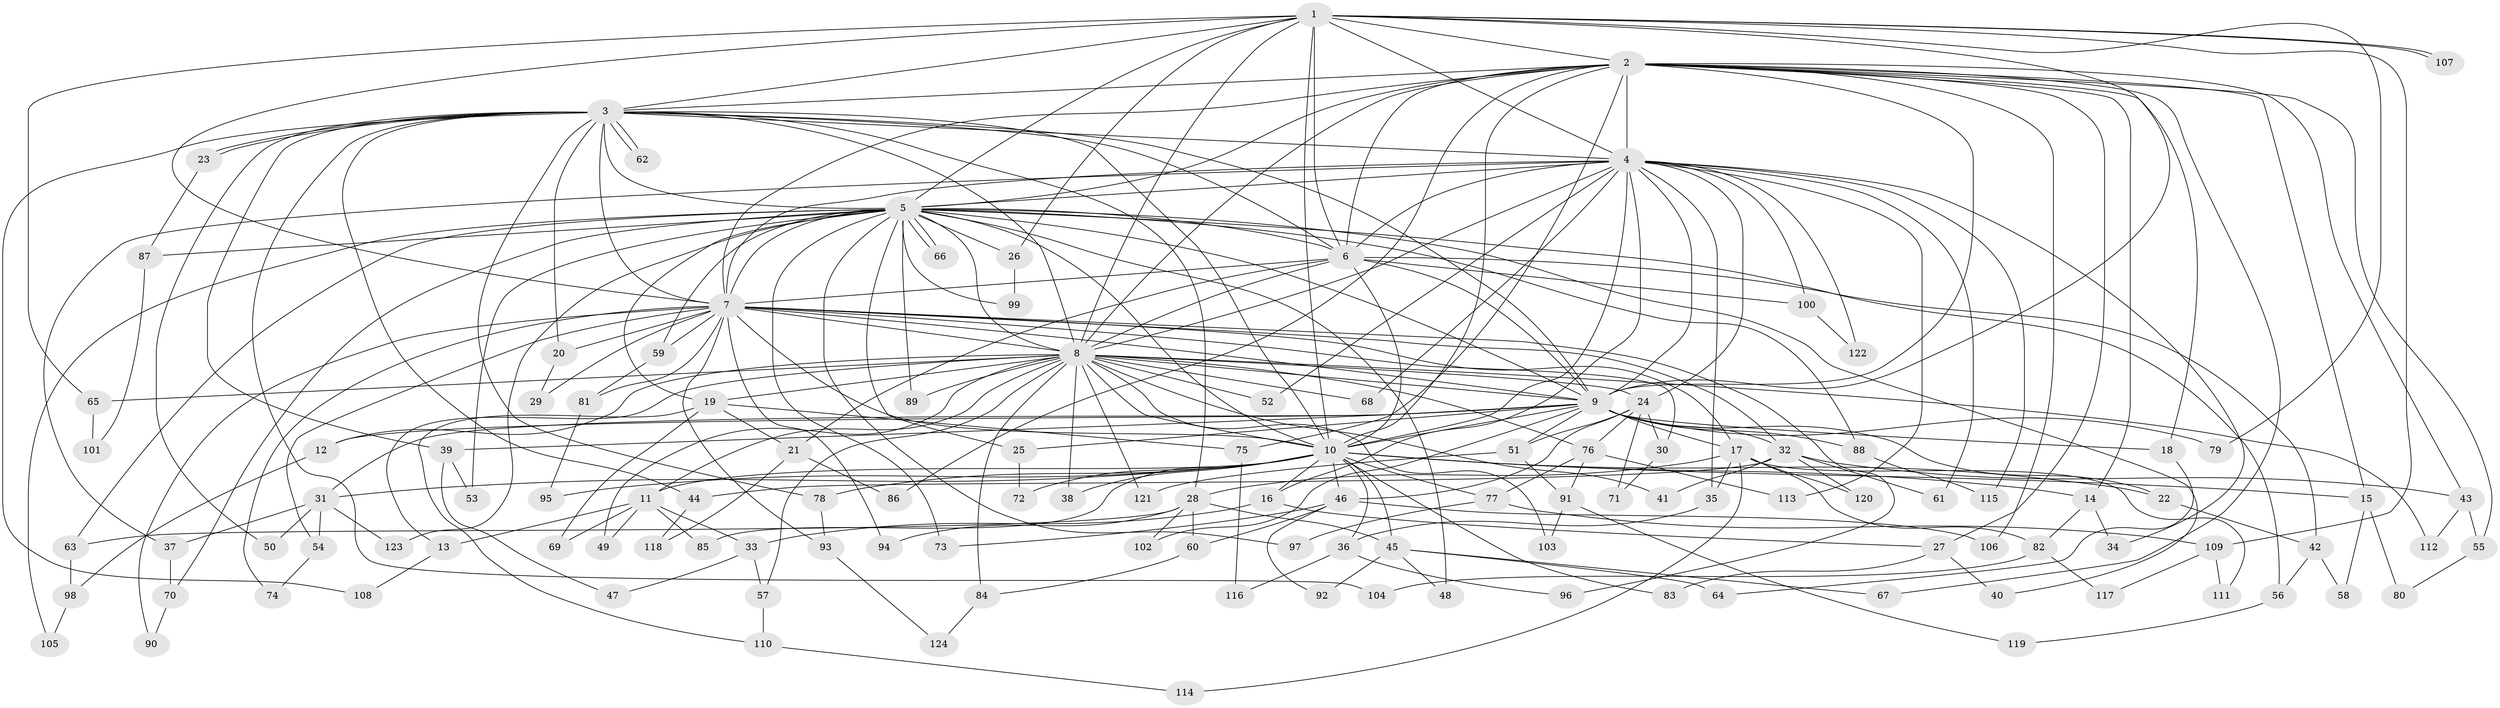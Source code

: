 // Generated by graph-tools (version 1.1) at 2025/10/02/27/25 16:10:58]
// undirected, 124 vertices, 273 edges
graph export_dot {
graph [start="1"]
  node [color=gray90,style=filled];
  1;
  2;
  3;
  4;
  5;
  6;
  7;
  8;
  9;
  10;
  11;
  12;
  13;
  14;
  15;
  16;
  17;
  18;
  19;
  20;
  21;
  22;
  23;
  24;
  25;
  26;
  27;
  28;
  29;
  30;
  31;
  32;
  33;
  34;
  35;
  36;
  37;
  38;
  39;
  40;
  41;
  42;
  43;
  44;
  45;
  46;
  47;
  48;
  49;
  50;
  51;
  52;
  53;
  54;
  55;
  56;
  57;
  58;
  59;
  60;
  61;
  62;
  63;
  64;
  65;
  66;
  67;
  68;
  69;
  70;
  71;
  72;
  73;
  74;
  75;
  76;
  77;
  78;
  79;
  80;
  81;
  82;
  83;
  84;
  85;
  86;
  87;
  88;
  89;
  90;
  91;
  92;
  93;
  94;
  95;
  96;
  97;
  98;
  99;
  100;
  101;
  102;
  103;
  104;
  105;
  106;
  107;
  108;
  109;
  110;
  111;
  112;
  113;
  114;
  115;
  116;
  117;
  118;
  119;
  120;
  121;
  122;
  123;
  124;
  1 -- 2;
  1 -- 3;
  1 -- 4;
  1 -- 5;
  1 -- 6;
  1 -- 7;
  1 -- 8;
  1 -- 9;
  1 -- 10;
  1 -- 26;
  1 -- 65;
  1 -- 79;
  1 -- 107;
  1 -- 107;
  1 -- 109;
  2 -- 3;
  2 -- 4;
  2 -- 5;
  2 -- 6;
  2 -- 7;
  2 -- 8;
  2 -- 9;
  2 -- 10;
  2 -- 14;
  2 -- 15;
  2 -- 18;
  2 -- 27;
  2 -- 43;
  2 -- 55;
  2 -- 67;
  2 -- 75;
  2 -- 86;
  2 -- 106;
  3 -- 4;
  3 -- 5;
  3 -- 6;
  3 -- 7;
  3 -- 8;
  3 -- 9;
  3 -- 10;
  3 -- 20;
  3 -- 23;
  3 -- 23;
  3 -- 28;
  3 -- 39;
  3 -- 44;
  3 -- 50;
  3 -- 62;
  3 -- 62;
  3 -- 78;
  3 -- 104;
  3 -- 108;
  4 -- 5;
  4 -- 6;
  4 -- 7;
  4 -- 8;
  4 -- 9;
  4 -- 10;
  4 -- 16;
  4 -- 24;
  4 -- 34;
  4 -- 35;
  4 -- 37;
  4 -- 52;
  4 -- 61;
  4 -- 68;
  4 -- 100;
  4 -- 113;
  4 -- 115;
  4 -- 122;
  5 -- 6;
  5 -- 7;
  5 -- 8;
  5 -- 9;
  5 -- 10;
  5 -- 19;
  5 -- 25;
  5 -- 26;
  5 -- 40;
  5 -- 48;
  5 -- 53;
  5 -- 56;
  5 -- 59;
  5 -- 63;
  5 -- 66;
  5 -- 66;
  5 -- 70;
  5 -- 73;
  5 -- 87;
  5 -- 88;
  5 -- 89;
  5 -- 97;
  5 -- 99;
  5 -- 105;
  5 -- 123;
  6 -- 7;
  6 -- 8;
  6 -- 9;
  6 -- 10;
  6 -- 21;
  6 -- 42;
  6 -- 100;
  7 -- 8;
  7 -- 9;
  7 -- 10;
  7 -- 17;
  7 -- 20;
  7 -- 29;
  7 -- 30;
  7 -- 32;
  7 -- 54;
  7 -- 59;
  7 -- 74;
  7 -- 81;
  7 -- 90;
  7 -- 93;
  7 -- 94;
  7 -- 96;
  8 -- 9;
  8 -- 10;
  8 -- 11;
  8 -- 12;
  8 -- 13;
  8 -- 19;
  8 -- 24;
  8 -- 38;
  8 -- 41;
  8 -- 49;
  8 -- 52;
  8 -- 57;
  8 -- 65;
  8 -- 68;
  8 -- 76;
  8 -- 84;
  8 -- 89;
  8 -- 103;
  8 -- 112;
  8 -- 121;
  9 -- 10;
  9 -- 12;
  9 -- 17;
  9 -- 18;
  9 -- 22;
  9 -- 25;
  9 -- 31;
  9 -- 32;
  9 -- 39;
  9 -- 51;
  9 -- 79;
  9 -- 88;
  9 -- 102;
  10 -- 11;
  10 -- 14;
  10 -- 15;
  10 -- 16;
  10 -- 22;
  10 -- 31;
  10 -- 36;
  10 -- 38;
  10 -- 45;
  10 -- 46;
  10 -- 72;
  10 -- 77;
  10 -- 78;
  10 -- 83;
  10 -- 85;
  10 -- 95;
  11 -- 13;
  11 -- 33;
  11 -- 49;
  11 -- 69;
  11 -- 85;
  12 -- 98;
  13 -- 108;
  14 -- 34;
  14 -- 82;
  15 -- 58;
  15 -- 80;
  16 -- 27;
  16 -- 33;
  17 -- 28;
  17 -- 35;
  17 -- 82;
  17 -- 111;
  17 -- 114;
  17 -- 120;
  18 -- 64;
  19 -- 21;
  19 -- 69;
  19 -- 75;
  19 -- 110;
  20 -- 29;
  21 -- 86;
  21 -- 118;
  22 -- 42;
  23 -- 87;
  24 -- 30;
  24 -- 46;
  24 -- 51;
  24 -- 71;
  24 -- 76;
  25 -- 72;
  26 -- 99;
  27 -- 40;
  27 -- 83;
  28 -- 45;
  28 -- 60;
  28 -- 63;
  28 -- 94;
  28 -- 102;
  30 -- 71;
  31 -- 37;
  31 -- 50;
  31 -- 54;
  31 -- 123;
  32 -- 41;
  32 -- 43;
  32 -- 44;
  32 -- 61;
  32 -- 120;
  33 -- 47;
  33 -- 57;
  35 -- 36;
  36 -- 96;
  36 -- 116;
  37 -- 70;
  39 -- 47;
  39 -- 53;
  42 -- 56;
  42 -- 58;
  43 -- 55;
  43 -- 112;
  44 -- 118;
  45 -- 48;
  45 -- 64;
  45 -- 67;
  45 -- 92;
  46 -- 60;
  46 -- 73;
  46 -- 92;
  46 -- 106;
  51 -- 91;
  51 -- 121;
  54 -- 74;
  55 -- 80;
  56 -- 119;
  57 -- 110;
  59 -- 81;
  60 -- 84;
  63 -- 98;
  65 -- 101;
  70 -- 90;
  75 -- 116;
  76 -- 77;
  76 -- 91;
  76 -- 113;
  77 -- 97;
  77 -- 109;
  78 -- 93;
  81 -- 95;
  82 -- 104;
  82 -- 117;
  84 -- 124;
  87 -- 101;
  88 -- 115;
  91 -- 103;
  91 -- 119;
  93 -- 124;
  98 -- 105;
  100 -- 122;
  109 -- 111;
  109 -- 117;
  110 -- 114;
}

